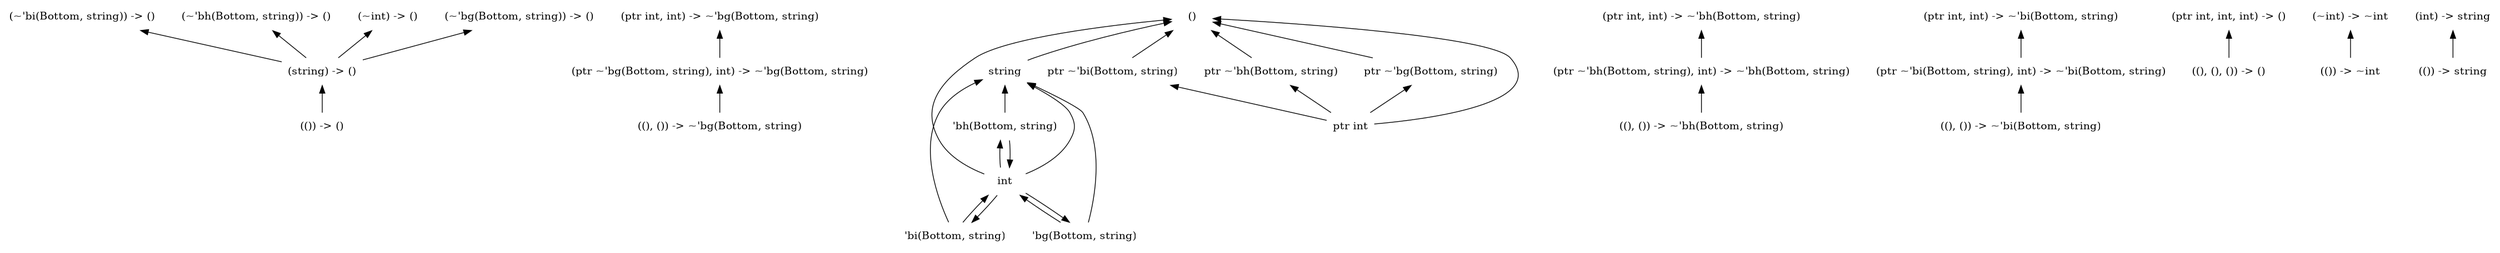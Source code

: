 digraph order {
  graph [
    size = "30,10"
    ];
  node [
    shape = none
    ];
  edge [
    dir = back
    ];
  "(string) -> ()"
  "(()) -> ()"
  "((), ()) -> ~'bg(Bottom, string)"
  "string"
  "(~'bi(Bottom, string)) -> ()"
  "(ptr ~'bh(Bottom, string), int) -> ~'bh(Bottom, string)"
  "(ptr ~'bi(Bottom, string), int) -> ~'bi(Bottom, string)"
  "ptr ~'bg(Bottom, string)"
  "((), ()) -> ~'bh(Bottom, string)"
  "((), ()) -> ~'bi(Bottom, string)"
  "(ptr int, int, int) -> ()"
  "(~int) -> ~int"
  "()"
  "(ptr int, int) -> ~'bg(Bottom, string)"
  "ptr ~'bi(Bottom, string)"
  "(ptr int, int) -> ~'bh(Bottom, string)"
  "(~'bh(Bottom, string)) -> ()"
  "ptr ~'bh(Bottom, string)"
  "ptr int"
  "((), (), ()) -> ()"
  "(()) -> string"
  "'bh(Bottom, string)"
  "(~int) -> ()"
  "(int) -> string"
  "'bi(Bottom, string)"
  "(ptr int, int) -> ~'bi(Bottom, string)"
  "(()) -> ~int"
  "'bg(Bottom, string)"
  "int"
  "(~'bg(Bottom, string)) -> ()"
  "(ptr ~'bg(Bottom, string), int) -> ~'bg(Bottom, string)"
  "(string) -> ()" -> "(()) -> ()"
  "string" -> "'bh(Bottom, string)"
  "string" -> "'bg(Bottom, string)"
  "string" -> "int"
  "string" -> "'bi(Bottom, string)"
  "(~'bi(Bottom, string)) -> ()" -> "(string) -> ()"
  "(ptr ~'bh(Bottom, string), int) -> ~'bh(Bottom, string)" -> "((), ()) -> ~'bh(Bottom, string)"
  "(ptr ~'bi(Bottom, string), int) -> ~'bi(Bottom, string)" -> "((), ()) -> ~'bi(Bottom, string)"
  "ptr ~'bg(Bottom, string)" -> "ptr int"
  "(ptr int, int, int) -> ()" -> "((), (), ()) -> ()"
  "(~int) -> ~int" -> "(()) -> ~int"
  "()" -> "ptr ~'bh(Bottom, string)"
  "()" -> "ptr ~'bi(Bottom, string)"
  "()" -> "int"
  "()" -> "ptr int"
  "()" -> "ptr ~'bg(Bottom, string)"
  "()" -> "string"
  "(ptr int, int) -> ~'bg(Bottom, string)" -> "(ptr ~'bg(Bottom, string), int) -> ~'bg(Bottom, string)"
  "ptr ~'bi(Bottom, string)" -> "ptr int"
  "(ptr int, int) -> ~'bh(Bottom, string)" -> "(ptr ~'bh(Bottom, string), int) -> ~'bh(Bottom, string)"
  "(~'bh(Bottom, string)) -> ()" -> "(string) -> ()"
  "ptr ~'bh(Bottom, string)" -> "ptr int"
  "'bh(Bottom, string)" -> "int"
  "(~int) -> ()" -> "(string) -> ()"
  "(int) -> string" -> "(()) -> string"
  "(ptr int, int) -> ~'bi(Bottom, string)" -> "(ptr ~'bi(Bottom, string), int) -> ~'bi(Bottom, string)"
  "'bi(Bottom, string)" -> "int"
  "(~'bg(Bottom, string)) -> ()" -> "(string) -> ()"
  "int" -> "'bh(Bottom, string)"
  "int" -> "'bg(Bottom, string)"
  "int" -> "'bi(Bottom, string)"
  "'bg(Bottom, string)" -> "int"
  "(ptr ~'bg(Bottom, string), int) -> ~'bg(Bottom, string)" -> "((), ()) -> ~'bg(Bottom, string)"
}